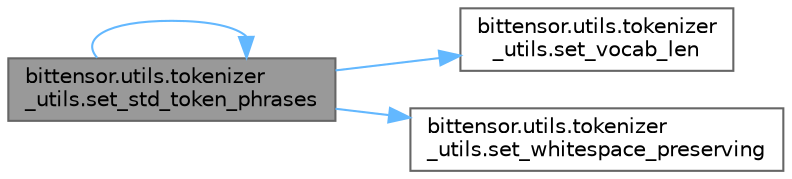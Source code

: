 digraph "bittensor.utils.tokenizer_utils.set_std_token_phrases"
{
 // LATEX_PDF_SIZE
  bgcolor="transparent";
  edge [fontname=Helvetica,fontsize=10,labelfontname=Helvetica,labelfontsize=10];
  node [fontname=Helvetica,fontsize=10,shape=box,height=0.2,width=0.4];
  rankdir="LR";
  Node1 [label="bittensor.utils.tokenizer\l_utils.set_std_token_phrases",height=0.2,width=0.4,color="gray40", fillcolor="grey60", style="filled", fontcolor="black",tooltip=" "];
  Node1 -> Node1 [color="steelblue1",style="solid"];
  Node1 -> Node2 [color="steelblue1",style="solid"];
  Node2 [label="bittensor.utils.tokenizer\l_utils.set_vocab_len",height=0.2,width=0.4,color="grey40", fillcolor="white", style="filled",URL="$namespacebittensor_1_1utils_1_1tokenizer__utils.html#aef7aceb6bc8b3ad0d08f7fed25c876d8",tooltip=" "];
  Node1 -> Node3 [color="steelblue1",style="solid"];
  Node3 [label="bittensor.utils.tokenizer\l_utils.set_whitespace_preserving",height=0.2,width=0.4,color="grey40", fillcolor="white", style="filled",URL="$namespacebittensor_1_1utils_1_1tokenizer__utils.html#a558123e572c10af14c002993c9b04f36",tooltip=" "];
}
